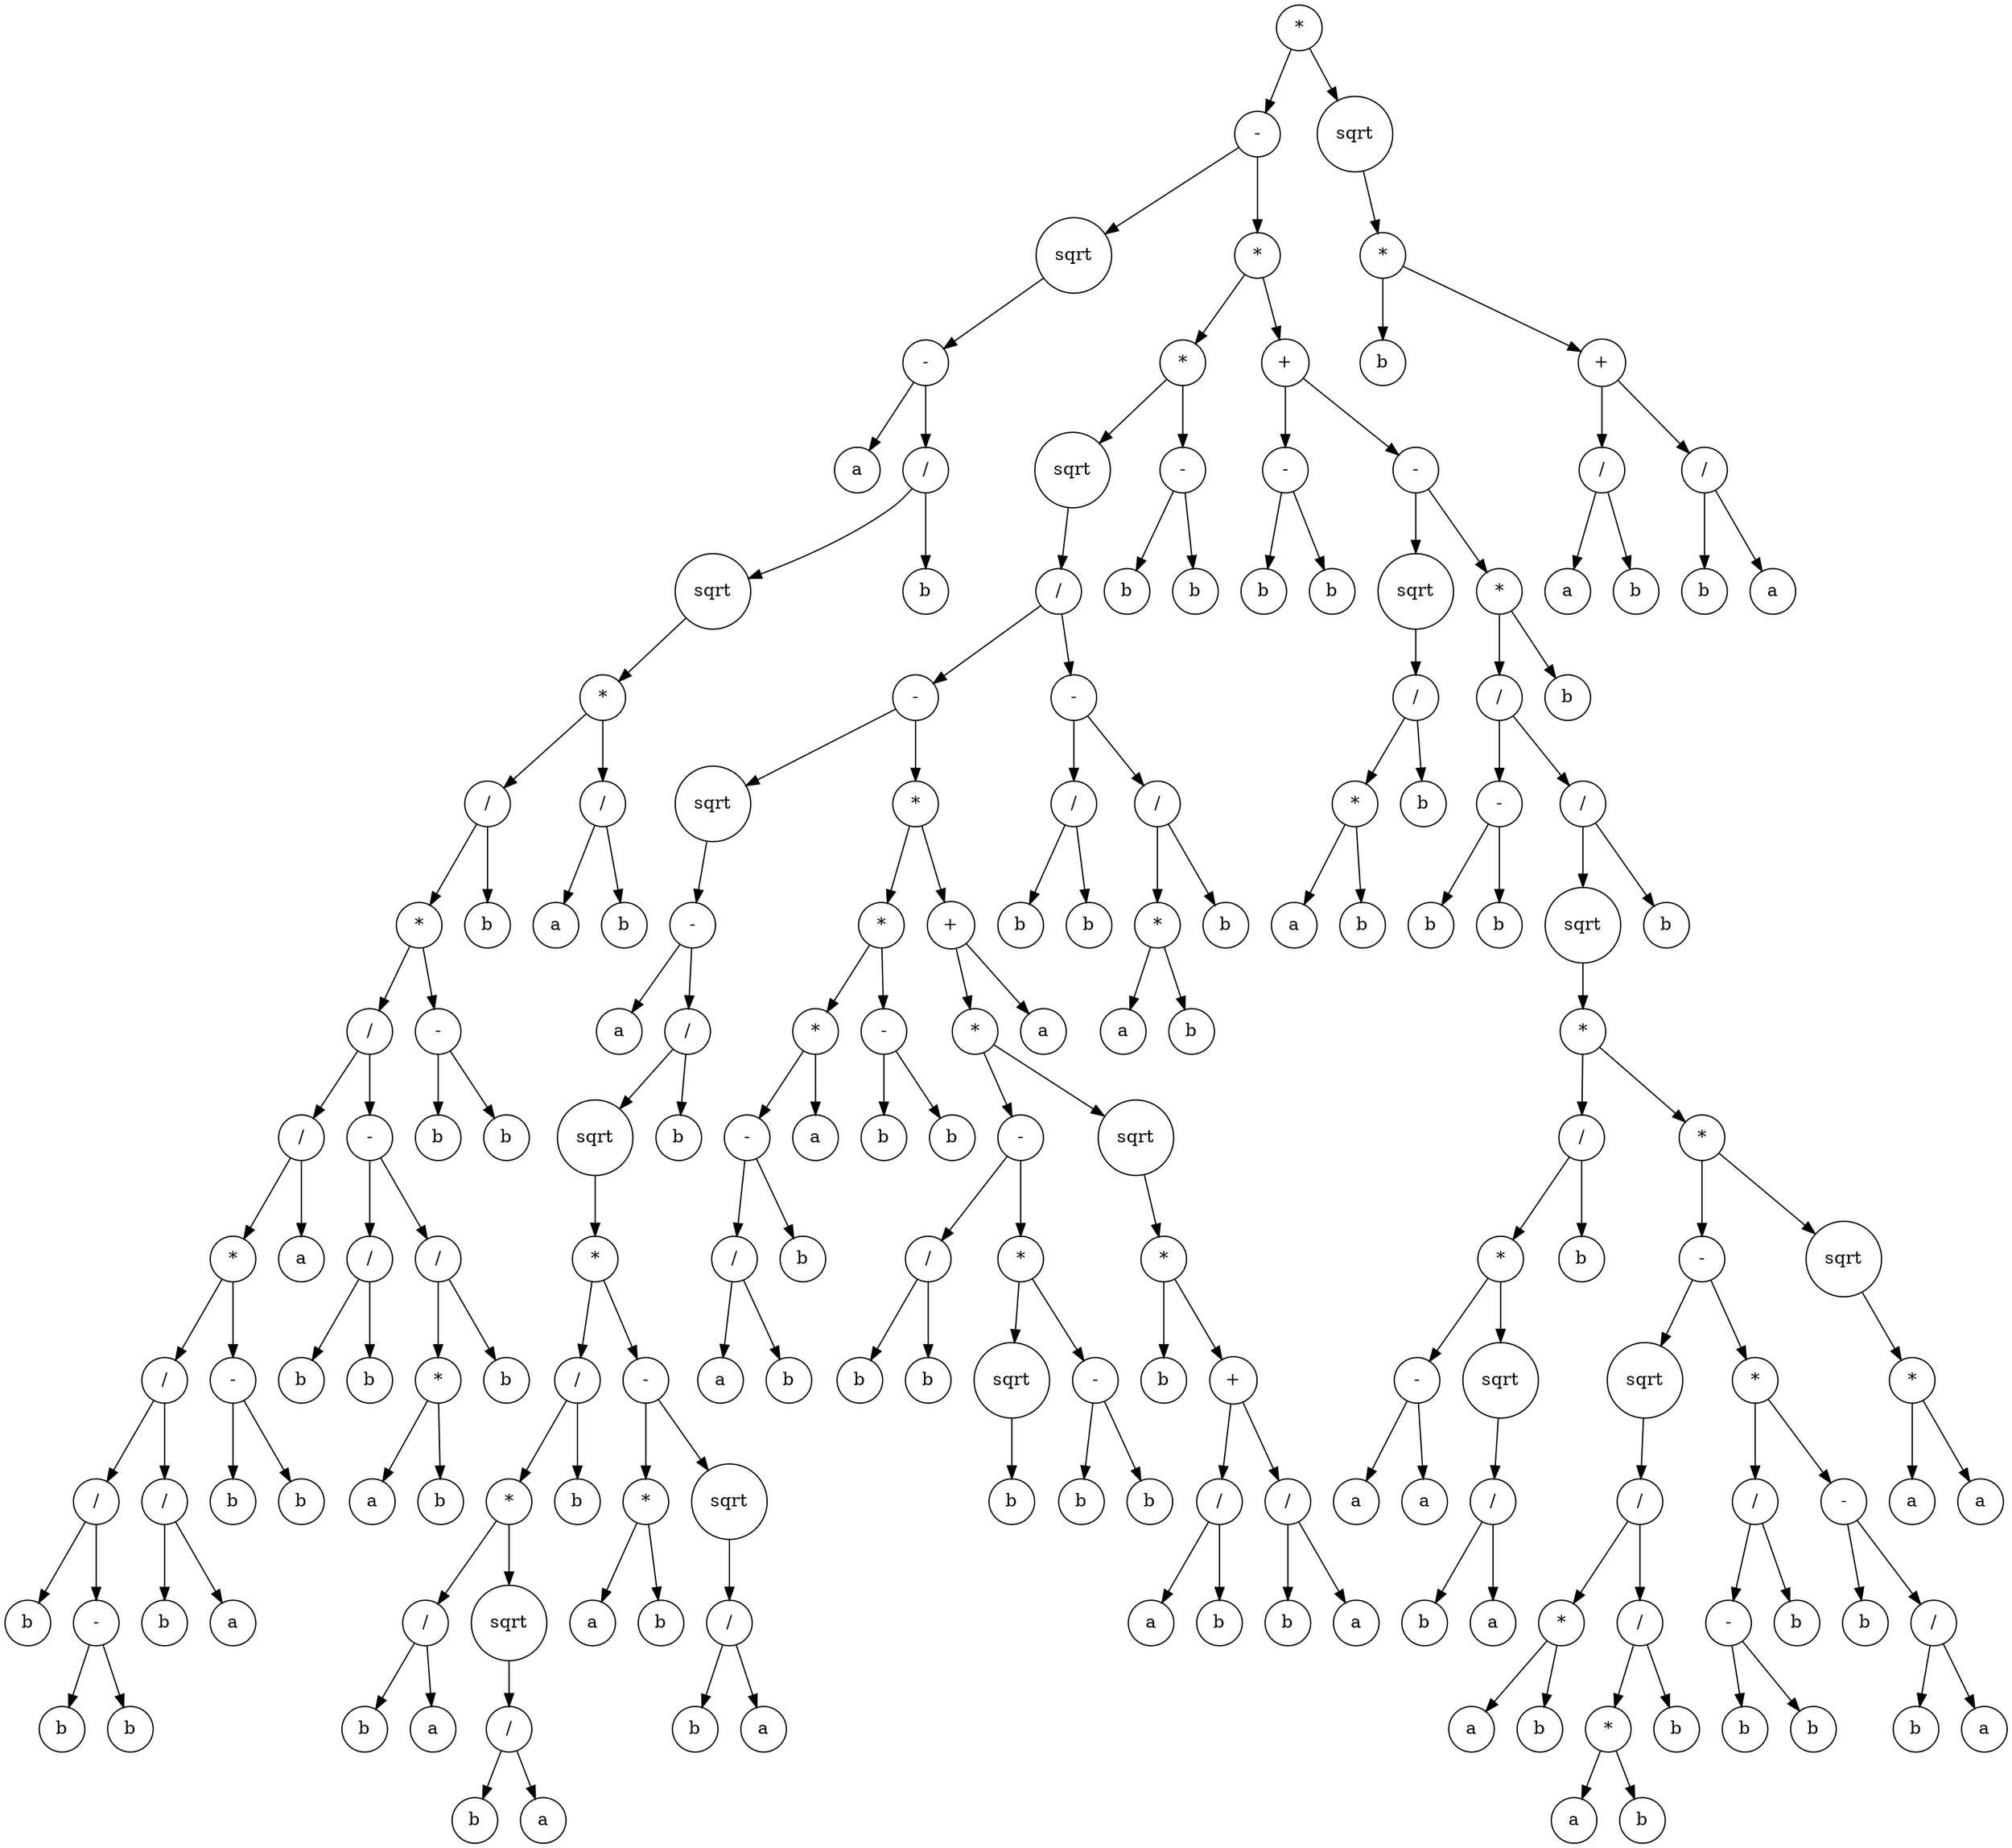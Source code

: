 digraph g {
graph [ordering=out];
node [shape=circle];
n[label = "*"];
n0[label = "-"];
n00[label = "sqrt"];
n000[label = "-"];
n0000[label = "a"];
n000 -> n0000;
n0001[label = "/"];
n00010[label = "sqrt"];
n000100[label = "*"];
n0001000[label = "/"];
n00010000[label = "*"];
n000100000[label = "/"];
n0001000000[label = "/"];
n00010000000[label = "*"];
n000100000000[label = "/"];
n0001000000000[label = "/"];
n00010000000000[label = "b"];
n0001000000000 -> n00010000000000;
n00010000000001[label = "-"];
n000100000000010[label = "b"];
n00010000000001 -> n000100000000010;
n000100000000011[label = "b"];
n00010000000001 -> n000100000000011;
n0001000000000 -> n00010000000001;
n000100000000 -> n0001000000000;
n0001000000001[label = "/"];
n00010000000010[label = "b"];
n0001000000001 -> n00010000000010;
n00010000000011[label = "a"];
n0001000000001 -> n00010000000011;
n000100000000 -> n0001000000001;
n00010000000 -> n000100000000;
n000100000001[label = "-"];
n0001000000010[label = "b"];
n000100000001 -> n0001000000010;
n0001000000011[label = "b"];
n000100000001 -> n0001000000011;
n00010000000 -> n000100000001;
n0001000000 -> n00010000000;
n00010000001[label = "a"];
n0001000000 -> n00010000001;
n000100000 -> n0001000000;
n0001000001[label = "-"];
n00010000010[label = "/"];
n000100000100[label = "b"];
n00010000010 -> n000100000100;
n000100000101[label = "b"];
n00010000010 -> n000100000101;
n0001000001 -> n00010000010;
n00010000011[label = "/"];
n000100000110[label = "*"];
n0001000001100[label = "a"];
n000100000110 -> n0001000001100;
n0001000001101[label = "b"];
n000100000110 -> n0001000001101;
n00010000011 -> n000100000110;
n000100000111[label = "b"];
n00010000011 -> n000100000111;
n0001000001 -> n00010000011;
n000100000 -> n0001000001;
n00010000 -> n000100000;
n000100001[label = "-"];
n0001000010[label = "b"];
n000100001 -> n0001000010;
n0001000011[label = "b"];
n000100001 -> n0001000011;
n00010000 -> n000100001;
n0001000 -> n00010000;
n00010001[label = "b"];
n0001000 -> n00010001;
n000100 -> n0001000;
n0001001[label = "/"];
n00010010[label = "a"];
n0001001 -> n00010010;
n00010011[label = "b"];
n0001001 -> n00010011;
n000100 -> n0001001;
n00010 -> n000100;
n0001 -> n00010;
n00011[label = "b"];
n0001 -> n00011;
n000 -> n0001;
n00 -> n000;
n0 -> n00;
n01[label = "*"];
n010[label = "*"];
n0100[label = "sqrt"];
n01000[label = "/"];
n010000[label = "-"];
n0100000[label = "sqrt"];
n01000000[label = "-"];
n010000000[label = "a"];
n01000000 -> n010000000;
n010000001[label = "/"];
n0100000010[label = "sqrt"];
n01000000100[label = "*"];
n010000001000[label = "/"];
n0100000010000[label = "*"];
n01000000100000[label = "/"];
n010000001000000[label = "b"];
n01000000100000 -> n010000001000000;
n010000001000001[label = "a"];
n01000000100000 -> n010000001000001;
n0100000010000 -> n01000000100000;
n01000000100001[label = "sqrt"];
n010000001000010[label = "/"];
n0100000010000100[label = "b"];
n010000001000010 -> n0100000010000100;
n0100000010000101[label = "a"];
n010000001000010 -> n0100000010000101;
n01000000100001 -> n010000001000010;
n0100000010000 -> n01000000100001;
n010000001000 -> n0100000010000;
n0100000010001[label = "b"];
n010000001000 -> n0100000010001;
n01000000100 -> n010000001000;
n010000001001[label = "-"];
n0100000010010[label = "*"];
n01000000100100[label = "a"];
n0100000010010 -> n01000000100100;
n01000000100101[label = "b"];
n0100000010010 -> n01000000100101;
n010000001001 -> n0100000010010;
n0100000010011[label = "sqrt"];
n01000000100110[label = "/"];
n010000001001100[label = "b"];
n01000000100110 -> n010000001001100;
n010000001001101[label = "a"];
n01000000100110 -> n010000001001101;
n0100000010011 -> n01000000100110;
n010000001001 -> n0100000010011;
n01000000100 -> n010000001001;
n0100000010 -> n01000000100;
n010000001 -> n0100000010;
n0100000011[label = "b"];
n010000001 -> n0100000011;
n01000000 -> n010000001;
n0100000 -> n01000000;
n010000 -> n0100000;
n0100001[label = "*"];
n01000010[label = "*"];
n010000100[label = "*"];
n0100001000[label = "-"];
n01000010000[label = "/"];
n010000100000[label = "a"];
n01000010000 -> n010000100000;
n010000100001[label = "b"];
n01000010000 -> n010000100001;
n0100001000 -> n01000010000;
n01000010001[label = "b"];
n0100001000 -> n01000010001;
n010000100 -> n0100001000;
n0100001001[label = "a"];
n010000100 -> n0100001001;
n01000010 -> n010000100;
n010000101[label = "-"];
n0100001010[label = "b"];
n010000101 -> n0100001010;
n0100001011[label = "b"];
n010000101 -> n0100001011;
n01000010 -> n010000101;
n0100001 -> n01000010;
n01000011[label = "+"];
n010000110[label = "*"];
n0100001100[label = "-"];
n01000011000[label = "/"];
n010000110000[label = "b"];
n01000011000 -> n010000110000;
n010000110001[label = "b"];
n01000011000 -> n010000110001;
n0100001100 -> n01000011000;
n01000011001[label = "*"];
n010000110010[label = "sqrt"];
n0100001100100[label = "b"];
n010000110010 -> n0100001100100;
n01000011001 -> n010000110010;
n010000110011[label = "-"];
n0100001100110[label = "b"];
n010000110011 -> n0100001100110;
n0100001100111[label = "b"];
n010000110011 -> n0100001100111;
n01000011001 -> n010000110011;
n0100001100 -> n01000011001;
n010000110 -> n0100001100;
n0100001101[label = "sqrt"];
n01000011010[label = "*"];
n010000110100[label = "b"];
n01000011010 -> n010000110100;
n010000110101[label = "+"];
n0100001101010[label = "/"];
n01000011010100[label = "a"];
n0100001101010 -> n01000011010100;
n01000011010101[label = "b"];
n0100001101010 -> n01000011010101;
n010000110101 -> n0100001101010;
n0100001101011[label = "/"];
n01000011010110[label = "b"];
n0100001101011 -> n01000011010110;
n01000011010111[label = "a"];
n0100001101011 -> n01000011010111;
n010000110101 -> n0100001101011;
n01000011010 -> n010000110101;
n0100001101 -> n01000011010;
n010000110 -> n0100001101;
n01000011 -> n010000110;
n010000111[label = "a"];
n01000011 -> n010000111;
n0100001 -> n01000011;
n010000 -> n0100001;
n01000 -> n010000;
n010001[label = "-"];
n0100010[label = "/"];
n01000100[label = "b"];
n0100010 -> n01000100;
n01000101[label = "b"];
n0100010 -> n01000101;
n010001 -> n0100010;
n0100011[label = "/"];
n01000110[label = "*"];
n010001100[label = "a"];
n01000110 -> n010001100;
n010001101[label = "b"];
n01000110 -> n010001101;
n0100011 -> n01000110;
n01000111[label = "b"];
n0100011 -> n01000111;
n010001 -> n0100011;
n01000 -> n010001;
n0100 -> n01000;
n010 -> n0100;
n0101[label = "-"];
n01010[label = "b"];
n0101 -> n01010;
n01011[label = "b"];
n0101 -> n01011;
n010 -> n0101;
n01 -> n010;
n011[label = "+"];
n0110[label = "-"];
n01100[label = "b"];
n0110 -> n01100;
n01101[label = "b"];
n0110 -> n01101;
n011 -> n0110;
n0111[label = "-"];
n01110[label = "sqrt"];
n011100[label = "/"];
n0111000[label = "*"];
n01110000[label = "a"];
n0111000 -> n01110000;
n01110001[label = "b"];
n0111000 -> n01110001;
n011100 -> n0111000;
n0111001[label = "b"];
n011100 -> n0111001;
n01110 -> n011100;
n0111 -> n01110;
n01111[label = "*"];
n011110[label = "/"];
n0111100[label = "-"];
n01111000[label = "b"];
n0111100 -> n01111000;
n01111001[label = "b"];
n0111100 -> n01111001;
n011110 -> n0111100;
n0111101[label = "/"];
n01111010[label = "sqrt"];
n011110100[label = "*"];
n0111101000[label = "/"];
n01111010000[label = "*"];
n011110100000[label = "-"];
n0111101000000[label = "a"];
n011110100000 -> n0111101000000;
n0111101000001[label = "a"];
n011110100000 -> n0111101000001;
n01111010000 -> n011110100000;
n011110100001[label = "sqrt"];
n0111101000010[label = "/"];
n01111010000100[label = "b"];
n0111101000010 -> n01111010000100;
n01111010000101[label = "a"];
n0111101000010 -> n01111010000101;
n011110100001 -> n0111101000010;
n01111010000 -> n011110100001;
n0111101000 -> n01111010000;
n01111010001[label = "b"];
n0111101000 -> n01111010001;
n011110100 -> n0111101000;
n0111101001[label = "*"];
n01111010010[label = "-"];
n011110100100[label = "sqrt"];
n0111101001000[label = "/"];
n01111010010000[label = "*"];
n011110100100000[label = "a"];
n01111010010000 -> n011110100100000;
n011110100100001[label = "b"];
n01111010010000 -> n011110100100001;
n0111101001000 -> n01111010010000;
n01111010010001[label = "/"];
n011110100100010[label = "*"];
n0111101001000100[label = "a"];
n011110100100010 -> n0111101001000100;
n0111101001000101[label = "b"];
n011110100100010 -> n0111101001000101;
n01111010010001 -> n011110100100010;
n011110100100011[label = "b"];
n01111010010001 -> n011110100100011;
n0111101001000 -> n01111010010001;
n011110100100 -> n0111101001000;
n01111010010 -> n011110100100;
n011110100101[label = "*"];
n0111101001010[label = "/"];
n01111010010100[label = "-"];
n011110100101000[label = "b"];
n01111010010100 -> n011110100101000;
n011110100101001[label = "b"];
n01111010010100 -> n011110100101001;
n0111101001010 -> n01111010010100;
n01111010010101[label = "b"];
n0111101001010 -> n01111010010101;
n011110100101 -> n0111101001010;
n0111101001011[label = "-"];
n01111010010110[label = "b"];
n0111101001011 -> n01111010010110;
n01111010010111[label = "/"];
n011110100101110[label = "b"];
n01111010010111 -> n011110100101110;
n011110100101111[label = "a"];
n01111010010111 -> n011110100101111;
n0111101001011 -> n01111010010111;
n011110100101 -> n0111101001011;
n01111010010 -> n011110100101;
n0111101001 -> n01111010010;
n01111010011[label = "sqrt"];
n011110100110[label = "*"];
n0111101001100[label = "a"];
n011110100110 -> n0111101001100;
n0111101001101[label = "a"];
n011110100110 -> n0111101001101;
n01111010011 -> n011110100110;
n0111101001 -> n01111010011;
n011110100 -> n0111101001;
n01111010 -> n011110100;
n0111101 -> n01111010;
n01111011[label = "b"];
n0111101 -> n01111011;
n011110 -> n0111101;
n01111 -> n011110;
n011111[label = "b"];
n01111 -> n011111;
n0111 -> n01111;
n011 -> n0111;
n01 -> n011;
n0 -> n01;
n -> n0;
n1[label = "sqrt"];
n10[label = "*"];
n100[label = "b"];
n10 -> n100;
n101[label = "+"];
n1010[label = "/"];
n10100[label = "a"];
n1010 -> n10100;
n10101[label = "b"];
n1010 -> n10101;
n101 -> n1010;
n1011[label = "/"];
n10110[label = "b"];
n1011 -> n10110;
n10111[label = "a"];
n1011 -> n10111;
n101 -> n1011;
n10 -> n101;
n1 -> n10;
n -> n1;
}
